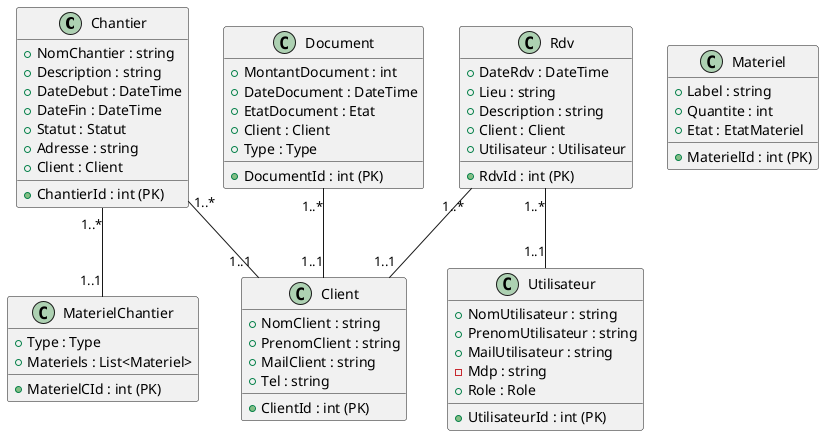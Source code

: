 @startuml
class Chantier {
+ ChantierId : int (PK)
+ NomChantier : string
+ Description : string
+ DateDebut : DateTime
+ DateFin : DateTime
+ Statut : Statut
+ Adresse : string
+ Client : Client
}
class Client {
+ ClientId : int (PK)
+ NomClient : string
+ PrenomClient : string
+ MailClient : string
+ Tel : string
}
class Document {
+ DocumentId : int (PK)
+ MontantDocument : int
+ DateDocument : DateTime
+ EtatDocument : Etat
+ Client : Client
+ Type : Type 
}
class Materiel {
+ MaterielId : int (PK)
+ Label : string
+ Quantite : int
+ Etat : EtatMateriel
}
class Rdv {
+ RdvId : int (PK)
+ DateRdv : DateTime
+ Lieu : string
+ Description : string 
+ Client : Client
+ Utilisateur : Utilisateur
}
class Utilisateur {
+ UtilisateurId : int (PK)
+ NomUtilisateur : string 
+ PrenomUtilisateur : string
+ MailUtilisateur : string 
- Mdp : string
+ Role : Role
}

class MaterielChantier {
+ MaterielCId : int (PK)
+ Type : Type
+ Materiels : List<Materiel>
}


Chantier "1..*" -- "1..1" Client
Document "1..*" -- "1..1" Client
Rdv "1..*" -- "1..1" Client
Rdv "1..*" -- "1..1" Utilisateur
Chantier "1..*" -- "1..1" MaterielChantier

@enduml